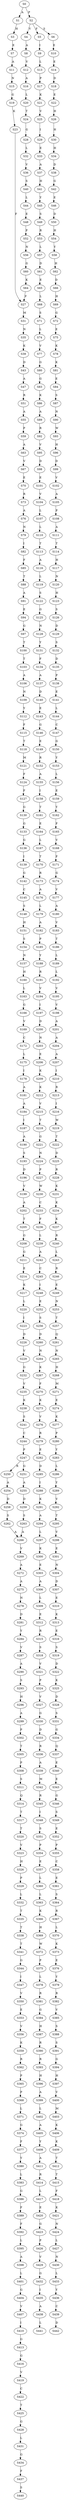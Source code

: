 strict digraph  {
	S0 -> S1 [ label = A ];
	S0 -> S2 [ label = P ];
	S1 -> S3 [ label = H ];
	S2 -> S4 [ label = V ];
	S2 -> S5 [ label = F ];
	S2 -> S6 [ label = S ];
	S3 -> S7 [ label = E ];
	S4 -> S8 [ label = A ];
	S5 -> S9 [ label = I ];
	S6 -> S10 [ label = E ];
	S7 -> S11 [ label = A ];
	S8 -> S12 [ label = V ];
	S9 -> S13 [ label = L ];
	S10 -> S14 [ label = E ];
	S11 -> S15 [ label = N ];
	S12 -> S16 [ label = A ];
	S13 -> S17 [ label = P ];
	S14 -> S18 [ label = D ];
	S15 -> S19 [ label = G ];
	S16 -> S20 [ label = L ];
	S17 -> S21 [ label = K ];
	S18 -> S22 [ label = E ];
	S19 -> S23 [ label = K ];
	S20 -> S24 [ label = T ];
	S21 -> S25 [ label = V ];
	S22 -> S26 [ label = H ];
	S23 -> S27 [ label = F ];
	S24 -> S28 [ label = G ];
	S25 -> S29 [ label = I ];
	S26 -> S30 [ label = H ];
	S27 -> S31 [ label = M ];
	S28 -> S32 [ label = L ];
	S29 -> S33 [ label = E ];
	S30 -> S34 [ label = H ];
	S31 -> S35 [ label = N ];
	S32 -> S36 [ label = V ];
	S33 -> S37 [ label = A ];
	S34 -> S38 [ label = D ];
	S35 -> S39 [ label = K ];
	S36 -> S40 [ label = S ];
	S37 -> S41 [ label = H ];
	S38 -> S42 [ label = G ];
	S39 -> S43 [ label = D ];
	S40 -> S44 [ label = L ];
	S41 -> S45 [ label = Y ];
	S42 -> S46 [ label = E ];
	S43 -> S47 [ label = A ];
	S44 -> S48 [ label = E ];
	S45 -> S49 [ label = S ];
	S46 -> S50 [ label = D ];
	S47 -> S51 [ label = R ];
	S48 -> S52 [ label = P ];
	S49 -> S53 [ label = R ];
	S50 -> S54 [ label = H ];
	S51 -> S55 [ label = A ];
	S52 -> S56 [ label = N ];
	S53 -> S57 [ label = L ];
	S54 -> S58 [ label = Y ];
	S55 -> S59 [ label = P ];
	S56 -> S60 [ label = G ];
	S57 -> S61 [ label = D ];
	S58 -> S62 [ label = H ];
	S59 -> S63 [ label = A ];
	S60 -> S64 [ label = K ];
	S61 -> S65 [ label = E ];
	S62 -> S66 [ label = D ];
	S63 -> S67 [ label = V ];
	S64 -> S27 [ label = F ];
	S65 -> S68 [ label = L ];
	S66 -> S69 [ label = H ];
	S67 -> S70 [ label = E ];
	S68 -> S71 [ label = S ];
	S69 -> S72 [ label = G ];
	S70 -> S73 [ label = R ];
	S71 -> S74 [ label = L ];
	S72 -> S75 [ label = E ];
	S73 -> S76 [ label = A ];
	S74 -> S77 [ label = V ];
	S75 -> S78 [ label = K ];
	S76 -> S79 [ label = N ];
	S77 -> S80 [ label = G ];
	S78 -> S81 [ label = K ];
	S79 -> S82 [ label = I ];
	S80 -> S83 [ label = G ];
	S81 -> S84 [ label = E ];
	S82 -> S85 [ label = F ];
	S83 -> S86 [ label = K ];
	S84 -> S87 [ label = S ];
	S85 -> S88 [ label = T ];
	S86 -> S89 [ label = A ];
	S87 -> S90 [ label = N ];
	S88 -> S91 [ label = A ];
	S89 -> S92 [ label = R ];
	S90 -> S93 [ label = W ];
	S91 -> S94 [ label = E ];
	S92 -> S95 [ label = V ];
	S93 -> S96 [ label = H ];
	S94 -> S97 [ label = G ];
	S95 -> S98 [ label = D ];
	S96 -> S99 [ label = D ];
	S97 -> S100 [ label = T ];
	S98 -> S101 [ label = E ];
	S99 -> S102 [ label = V ];
	S100 -> S103 [ label = T ];
	S101 -> S104 [ label = V ];
	S102 -> S105 [ label = A ];
	S103 -> S106 [ label = A ];
	S104 -> S107 [ label = L ];
	S105 -> S108 [ label = P ];
	S106 -> S109 [ label = N ];
	S107 -> S110 [ label = L ];
	S108 -> S111 [ label = A ];
	S109 -> S112 [ label = Y ];
	S110 -> S113 [ label = T ];
	S111 -> S114 [ label = T ];
	S112 -> S115 [ label = F ];
	S113 -> S116 [ label = A ];
	S114 -> S117 [ label = H ];
	S115 -> S118 [ label = T ];
	S116 -> S119 [ label = L ];
	S117 -> S120 [ label = N ];
	S118 -> S121 [ label = M ];
	S119 -> S122 [ label = S ];
	S120 -> S123 [ label = H ];
	S121 -> S124 [ label = F ];
	S122 -> S125 [ label = G ];
	S123 -> S126 [ label = S ];
	S124 -> S127 [ label = F ];
	S125 -> S128 [ label = N ];
	S126 -> S129 [ label = D ];
	S127 -> S130 [ label = G ];
	S128 -> S131 [ label = Y ];
	S129 -> S132 [ label = S ];
	S130 -> S133 [ label = G ];
	S131 -> S134 [ label = F ];
	S132 -> S135 [ label = D ];
	S133 -> S136 [ label = G ];
	S134 -> S137 [ label = A ];
	S135 -> S138 [ label = P ];
	S136 -> S139 [ label = I ];
	S137 -> S140 [ label = D ];
	S138 -> S141 [ label = E ];
	S139 -> S142 [ label = G ];
	S140 -> S143 [ label = E ];
	S141 -> S144 [ label = L ];
	S142 -> S145 [ label = C ];
	S143 -> S146 [ label = G ];
	S144 -> S147 [ label = C ];
	S145 -> S148 [ label = S ];
	S146 -> S149 [ label = E ];
	S147 -> S150 [ label = G ];
	S148 -> S151 [ label = H ];
	S149 -> S152 [ label = R ];
	S150 -> S153 [ label = Y ];
	S151 -> S154 [ label = S ];
	S152 -> S155 [ label = A ];
	S153 -> S156 [ label = L ];
	S154 -> S157 [ label = N ];
	S155 -> S158 [ label = I ];
	S156 -> S159 [ label = E ];
	S157 -> S160 [ label = H ];
	S158 -> S161 [ label = T ];
	S159 -> S162 [ label = Y ];
	S160 -> S163 [ label = L ];
	S161 -> S164 [ label = E ];
	S162 -> S165 [ label = F ];
	S163 -> S166 [ label = G ];
	S164 -> S167 [ label = L ];
	S165 -> S168 [ label = V ];
	S166 -> S169 [ label = V ];
	S167 -> S170 [ label = T ];
	S168 -> S171 [ label = F ];
	S169 -> S172 [ label = C ];
	S170 -> S173 [ label = R ];
	S171 -> S174 [ label = G ];
	S172 -> S175 [ label = L ];
	S173 -> S176 [ label = A ];
	S174 -> S177 [ label = V ];
	S175 -> S178 [ label = I ];
	S176 -> S179 [ label = L ];
	S177 -> S180 [ label = A ];
	S178 -> S181 [ label = A ];
	S179 -> S182 [ label = A ];
	S180 -> S183 [ label = V ];
	S181 -> S184 [ label = A ];
	S182 -> S185 [ label = P ];
	S183 -> S186 [ label = T ];
	S184 -> S187 [ label = I ];
	S185 -> S188 [ label = Y ];
	S186 -> S189 [ label = L ];
	S187 -> S190 [ label = A ];
	S188 -> S191 [ label = R ];
	S189 -> S192 [ label = L ];
	S190 -> S193 [ label = S ];
	S191 -> S194 [ label = V ];
	S192 -> S195 [ label = V ];
	S193 -> S196 [ label = D ];
	S194 -> S197 [ label = I ];
	S195 -> S198 [ label = V ];
	S196 -> S199 [ label = V ];
	S197 -> S200 [ label = D ];
	S198 -> S201 [ label = A ];
	S199 -> S202 [ label = A ];
	S200 -> S203 [ label = N ];
	S201 -> S204 [ label = A ];
	S202 -> S205 [ label = T ];
	S203 -> S206 [ label = E ];
	S204 -> S207 [ label = A ];
	S205 -> S208 [ label = G ];
	S206 -> S209 [ label = K ];
	S207 -> S210 [ label = I ];
	S208 -> S211 [ label = G ];
	S209 -> S212 [ label = K ];
	S210 -> S213 [ label = R ];
	S211 -> S214 [ label = E ];
	S212 -> S215 [ label = V ];
	S213 -> S216 [ label = I ];
	S214 -> S217 [ label = K ];
	S215 -> S218 [ label = T ];
	S216 -> S219 [ label = W ];
	S217 -> S220 [ label = L ];
	S218 -> S221 [ label = G ];
	S219 -> S222 [ label = T ];
	S220 -> S223 [ label = I ];
	S221 -> S224 [ label = N ];
	S222 -> S225 [ label = D ];
	S223 -> S226 [ label = D ];
	S224 -> S227 [ label = P ];
	S225 -> S228 [ label = R ];
	S226 -> S229 [ label = V ];
	S227 -> S230 [ label = W ];
	S228 -> S231 [ label = K ];
	S229 -> S232 [ label = G ];
	S230 -> S233 [ label = C ];
	S231 -> S234 [ label = K ];
	S232 -> S235 [ label = V ];
	S233 -> S236 [ label = F ];
	S234 -> S237 [ label = K ];
	S235 -> S238 [ label = K ];
	S236 -> S239 [ label = L ];
	S237 -> S240 [ label = R ];
	S238 -> S241 [ label = S ];
	S239 -> S242 [ label = A ];
	S240 -> S243 [ label = L ];
	S241 -> S244 [ label = C ];
	S242 -> S245 [ label = C ];
	S243 -> S246 [ label = R ];
	S244 -> S247 [ label = P ];
	S245 -> S248 [ label = I ];
	S246 -> S249 [ label = E ];
	S247 -> S250 [ label = R ];
	S247 -> S251 [ label = G ];
	S248 -> S252 [ label = E ];
	S249 -> S253 [ label = N ];
	S250 -> S254 [ label = A ];
	S251 -> S255 [ label = A ];
	S252 -> S256 [ label = S ];
	S253 -> S257 [ label = T ];
	S254 -> S258 [ label = D ];
	S255 -> S259 [ label = D ];
	S256 -> S260 [ label = D ];
	S257 -> S261 [ label = Q ];
	S258 -> S262 [ label = S ];
	S259 -> S263 [ label = S ];
	S260 -> S264 [ label = N ];
	S261 -> S265 [ label = N ];
	S262 -> S266 [ label = A ];
	S263 -> S266 [ label = A ];
	S264 -> S267 [ label = K ];
	S265 -> S268 [ label = H ];
	S266 -> S269 [ label = V ];
	S267 -> S270 [ label = F ];
	S268 -> S271 [ label = M ];
	S269 -> S272 [ label = A ];
	S270 -> S273 [ label = K ];
	S271 -> S274 [ label = E ];
	S272 -> S275 [ label = A ];
	S273 -> S276 [ label = V ];
	S274 -> S277 [ label = K ];
	S275 -> S278 [ label = N ];
	S276 -> S279 [ label = R ];
	S277 -> S280 [ label = P ];
	S278 -> S281 [ label = D ];
	S279 -> S282 [ label = E ];
	S280 -> S283 [ label = Y ];
	S281 -> S284 [ label = Y ];
	S282 -> S285 [ label = D ];
	S283 -> S286 [ label = L ];
	S284 -> S287 [ label = V ];
	S285 -> S288 [ label = I ];
	S286 -> S289 [ label = Y ];
	S287 -> S290 [ label = A ];
	S288 -> S291 [ label = K ];
	S289 -> S292 [ label = V ];
	S290 -> S293 [ label = S ];
	S291 -> S294 [ label = A ];
	S292 -> S295 [ label = T ];
	S293 -> S296 [ label = H ];
	S294 -> S297 [ label = L ];
	S295 -> S298 [ label = V ];
	S296 -> S299 [ label = A ];
	S297 -> S300 [ label = K ];
	S298 -> S301 [ label = E ];
	S299 -> S302 [ label = P ];
	S300 -> S303 [ label = E ];
	S301 -> S304 [ label = N ];
	S302 -> S305 [ label = T ];
	S303 -> S306 [ label = A ];
	S304 -> S307 [ label = D ];
	S305 -> S308 [ label = P ];
	S306 -> S309 [ label = L ];
	S307 -> S310 [ label = E ];
	S308 -> S311 [ label = S ];
	S309 -> S312 [ label = E ];
	S310 -> S313 [ label = K ];
	S311 -> S314 [ label = Q ];
	S312 -> S315 [ label = R ];
	S313 -> S316 [ label = E ];
	S314 -> S317 [ label = T ];
	S315 -> S318 [ label = S ];
	S316 -> S319 [ label = S ];
	S317 -> S320 [ label = T ];
	S318 -> S321 [ label = V ];
	S319 -> S322 [ label = D ];
	S320 -> S323 [ label = V ];
	S321 -> S324 [ label = P ];
	S322 -> S325 [ label = K ];
	S323 -> S326 [ label = H ];
	S324 -> S327 [ label = V ];
	S325 -> S328 [ label = D ];
	S326 -> S329 [ label = P ];
	S327 -> S330 [ label = G ];
	S328 -> S331 [ label = S ];
	S329 -> S332 [ label = L ];
	S330 -> S333 [ label = D ];
	S331 -> S334 [ label = G ];
	S332 -> S335 [ label = T ];
	S333 -> S336 [ label = R ];
	S334 -> S337 [ label = Q ];
	S335 -> S338 [ label = T ];
	S336 -> S339 [ label = A ];
	S337 -> S340 [ label = E ];
	S338 -> S341 [ label = T ];
	S339 -> S342 [ label = M ];
	S340 -> S343 [ label = E ];
	S341 -> S344 [ label = G ];
	S342 -> S345 [ label = R ];
	S343 -> S346 [ label = G ];
	S344 -> S347 [ label = I ];
	S345 -> S348 [ label = I ];
	S346 -> S349 [ label = S ];
	S347 -> S350 [ label = V ];
	S348 -> S351 [ label = S ];
	S349 -> S352 [ label = E ];
	S350 -> S353 [ label = E ];
	S351 -> S354 [ label = P ];
	S352 -> S355 [ label = P ];
	S353 -> S356 [ label = V ];
	S354 -> S357 [ label = E ];
	S355 -> S358 [ label = C ];
	S356 -> S359 [ label = K ];
	S357 -> S360 [ label = L ];
	S358 -> S361 [ label = E ];
	S359 -> S362 [ label = R ];
	S360 -> S363 [ label = L ];
	S361 -> S364 [ label = S ];
	S362 -> S365 [ label = P ];
	S363 -> S366 [ label = K ];
	S364 -> S367 [ label = R ];
	S365 -> S368 [ label = P ];
	S366 -> S369 [ label = H ];
	S367 -> S370 [ label = L ];
	S368 -> S371 [ label = L ];
	S369 -> S372 [ label = W ];
	S370 -> S373 [ label = K ];
	S371 -> S374 [ label = G ];
	S372 -> S375 [ label = P ];
	S373 -> S376 [ label = E ];
	S374 -> S377 [ label = F ];
	S375 -> S378 [ label = L ];
	S376 -> S379 [ label = Y ];
	S377 -> S380 [ label = Y ];
	S378 -> S381 [ label = R ];
	S379 -> S382 [ label = R ];
	S380 -> S383 [ label = L ];
	S381 -> S384 [ label = G ];
	S382 -> S385 [ label = V ];
	S383 -> S386 [ label = G ];
	S384 -> S387 [ label = H ];
	S385 -> S388 [ label = S ];
	S386 -> S389 [ label = F ];
	S387 -> S390 [ label = R ];
	S388 -> S391 [ label = S ];
	S389 -> S392 [ label = F ];
	S390 -> S393 [ label = R ];
	S391 -> S394 [ label = G ];
	S392 -> S395 [ label = L ];
	S393 -> S396 [ label = H ];
	S394 -> S397 [ label = H ];
	S395 -> S398 [ label = A ];
	S396 -> S399 [ label = A ];
	S397 -> S400 [ label = V ];
	S398 -> S401 [ label = L ];
	S399 -> S402 [ label = L ];
	S400 -> S403 [ label = M ];
	S401 -> S404 [ label = G ];
	S402 -> S405 [ label = A ];
	S403 -> S406 [ label = K ];
	S404 -> S407 [ label = V ];
	S405 -> S408 [ label = Y ];
	S406 -> S409 [ label = K ];
	S407 -> S410 [ label = I ];
	S408 -> S411 [ label = A ];
	S409 -> S412 [ label = T ];
	S410 -> S413 [ label = G ];
	S411 -> S414 [ label = R ];
	S412 -> S415 [ label = T ];
	S413 -> S416 [ label = G ];
	S414 -> S417 [ label = L ];
	S415 -> S418 [ label = F ];
	S416 -> S419 [ label = V ];
	S417 -> S420 [ label = E ];
	S418 -> S421 [ label = K ];
	S419 -> S422 [ label = C ];
	S420 -> S423 [ label = G ];
	S421 -> S424 [ label = N ];
	S422 -> S425 [ label = T ];
	S423 -> S426 [ label = P ];
	S424 -> S427 [ label = L ];
	S425 -> S428 [ label = G ];
	S426 -> S429 [ label = V ];
	S427 -> S430 [ label = N ];
	S428 -> S431 [ label = L ];
	S429 -> S432 [ label = G ];
	S430 -> S433 [ label = L ];
	S431 -> S434 [ label = G ];
	S432 -> S435 [ label = I ];
	S433 -> S436 [ label = Y ];
	S434 -> S437 [ label = F ];
	S435 -> S438 [ label = A ];
	S436 -> S439 [ label = C ];
	S437 -> S440 [ label = S ];
	S438 -> S441 [ label = L ];
	S439 -> S442 [ label = D ];
}
